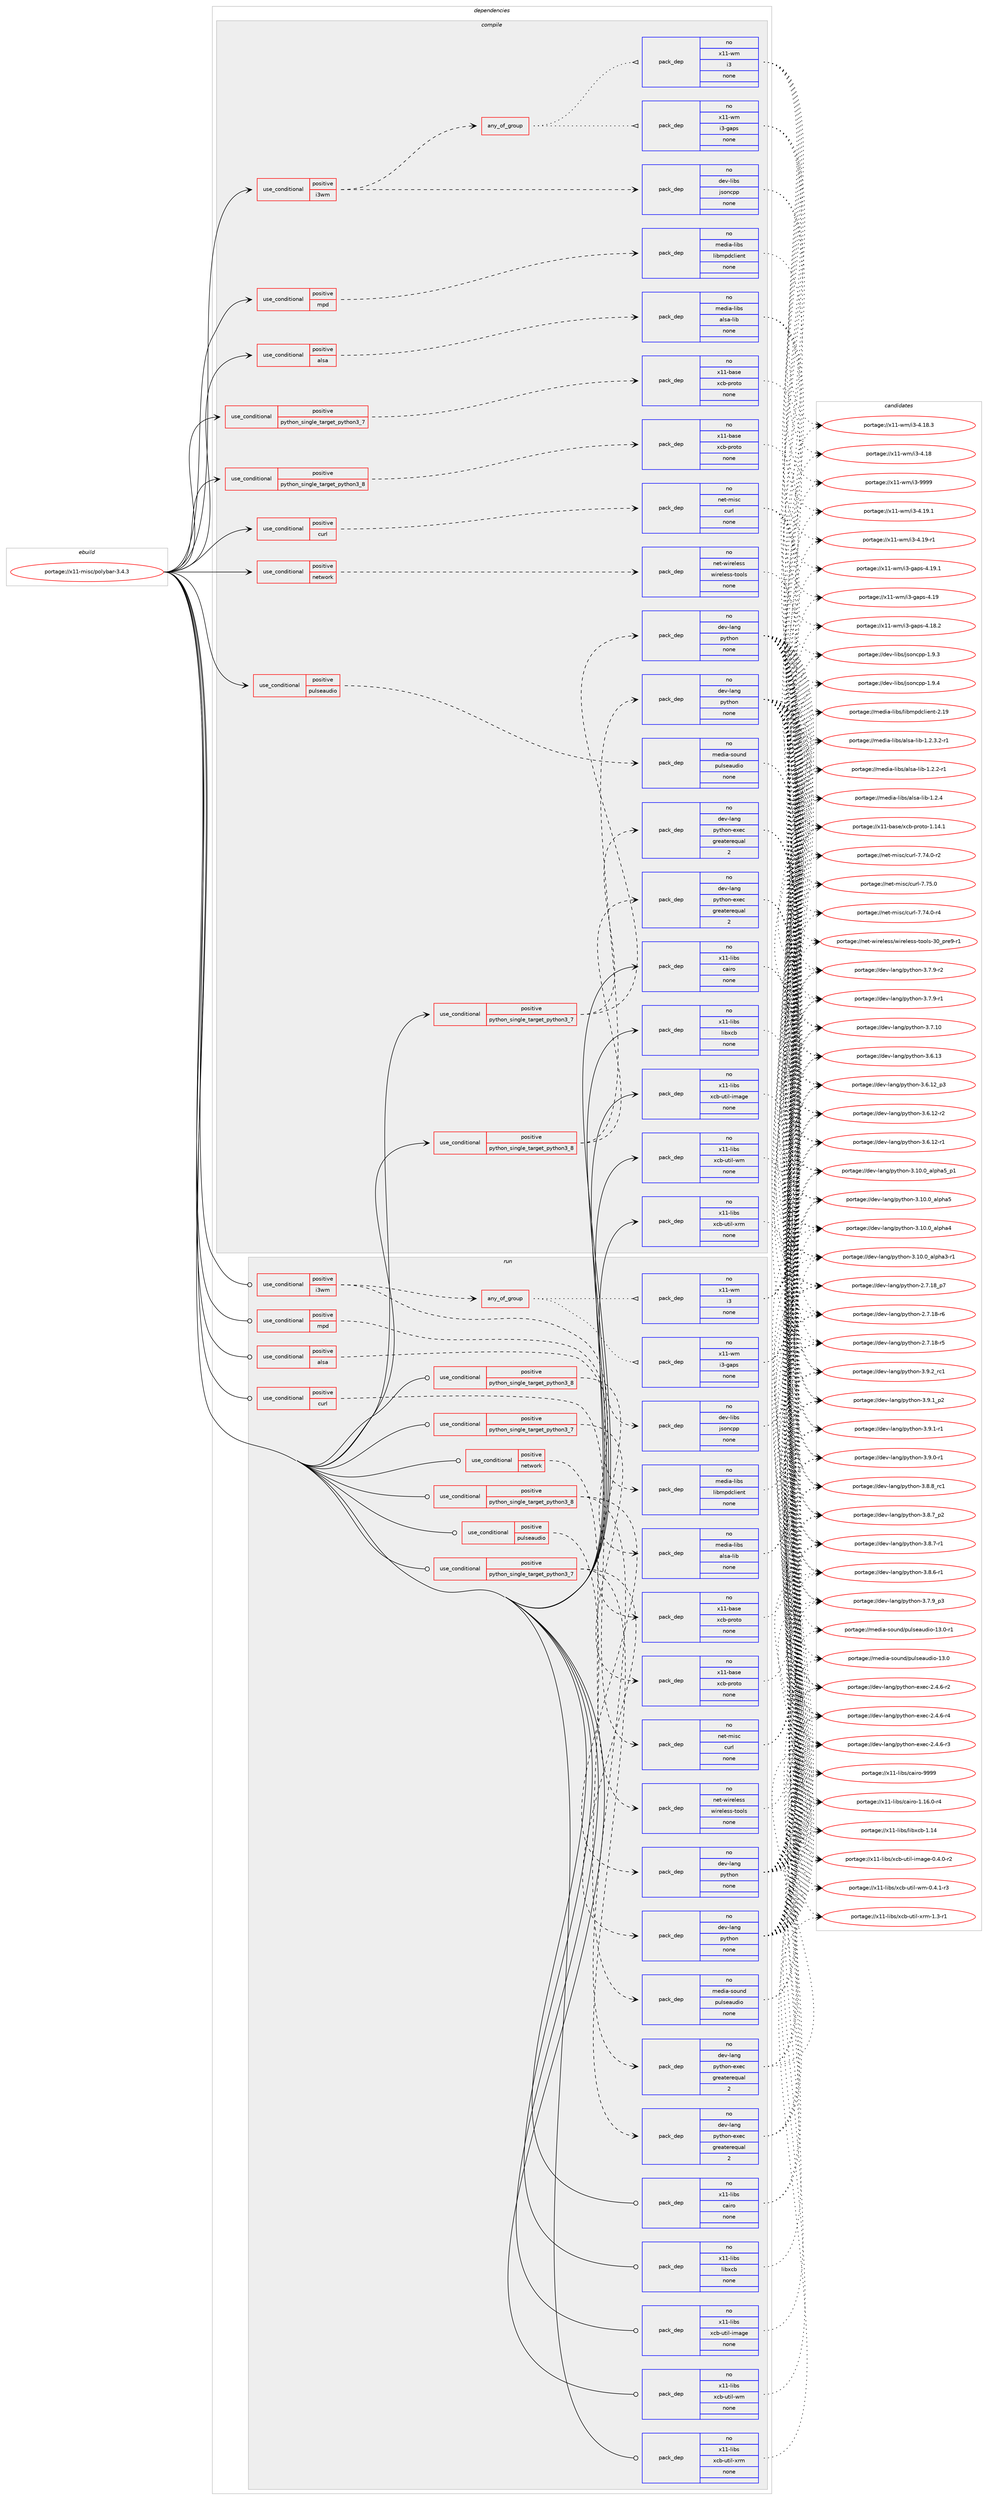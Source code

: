 digraph prolog {

# *************
# Graph options
# *************

newrank=true;
concentrate=true;
compound=true;
graph [rankdir=LR,fontname=Helvetica,fontsize=10,ranksep=1.5];#, ranksep=2.5, nodesep=0.2];
edge  [arrowhead=vee];
node  [fontname=Helvetica,fontsize=10];

# **********
# The ebuild
# **********

subgraph cluster_leftcol {
color=gray;
rank=same;
label=<<i>ebuild</i>>;
id [label="portage://x11-misc/polybar-3.4.3", color=red, width=4, href="../x11-misc/polybar-3.4.3.svg"];
}

# ****************
# The dependencies
# ****************

subgraph cluster_midcol {
color=gray;
label=<<i>dependencies</i>>;
subgraph cluster_compile {
fillcolor="#eeeeee";
style=filled;
label=<<i>compile</i>>;
subgraph cond202 {
dependency1595 [label=<<TABLE BORDER="0" CELLBORDER="1" CELLSPACING="0" CELLPADDING="4"><TR><TD ROWSPAN="3" CELLPADDING="10">use_conditional</TD></TR><TR><TD>positive</TD></TR><TR><TD>alsa</TD></TR></TABLE>>, shape=none, color=red];
subgraph pack1365 {
dependency1596 [label=<<TABLE BORDER="0" CELLBORDER="1" CELLSPACING="0" CELLPADDING="4" WIDTH="220"><TR><TD ROWSPAN="6" CELLPADDING="30">pack_dep</TD></TR><TR><TD WIDTH="110">no</TD></TR><TR><TD>media-libs</TD></TR><TR><TD>alsa-lib</TD></TR><TR><TD>none</TD></TR><TR><TD></TD></TR></TABLE>>, shape=none, color=blue];
}
dependency1595:e -> dependency1596:w [weight=20,style="dashed",arrowhead="vee"];
}
id:e -> dependency1595:w [weight=20,style="solid",arrowhead="vee"];
subgraph cond203 {
dependency1597 [label=<<TABLE BORDER="0" CELLBORDER="1" CELLSPACING="0" CELLPADDING="4"><TR><TD ROWSPAN="3" CELLPADDING="10">use_conditional</TD></TR><TR><TD>positive</TD></TR><TR><TD>curl</TD></TR></TABLE>>, shape=none, color=red];
subgraph pack1366 {
dependency1598 [label=<<TABLE BORDER="0" CELLBORDER="1" CELLSPACING="0" CELLPADDING="4" WIDTH="220"><TR><TD ROWSPAN="6" CELLPADDING="30">pack_dep</TD></TR><TR><TD WIDTH="110">no</TD></TR><TR><TD>net-misc</TD></TR><TR><TD>curl</TD></TR><TR><TD>none</TD></TR><TR><TD></TD></TR></TABLE>>, shape=none, color=blue];
}
dependency1597:e -> dependency1598:w [weight=20,style="dashed",arrowhead="vee"];
}
id:e -> dependency1597:w [weight=20,style="solid",arrowhead="vee"];
subgraph cond204 {
dependency1599 [label=<<TABLE BORDER="0" CELLBORDER="1" CELLSPACING="0" CELLPADDING="4"><TR><TD ROWSPAN="3" CELLPADDING="10">use_conditional</TD></TR><TR><TD>positive</TD></TR><TR><TD>i3wm</TD></TR></TABLE>>, shape=none, color=red];
subgraph pack1367 {
dependency1600 [label=<<TABLE BORDER="0" CELLBORDER="1" CELLSPACING="0" CELLPADDING="4" WIDTH="220"><TR><TD ROWSPAN="6" CELLPADDING="30">pack_dep</TD></TR><TR><TD WIDTH="110">no</TD></TR><TR><TD>dev-libs</TD></TR><TR><TD>jsoncpp</TD></TR><TR><TD>none</TD></TR><TR><TD></TD></TR></TABLE>>, shape=none, color=blue];
}
dependency1599:e -> dependency1600:w [weight=20,style="dashed",arrowhead="vee"];
subgraph any22 {
dependency1601 [label=<<TABLE BORDER="0" CELLBORDER="1" CELLSPACING="0" CELLPADDING="4"><TR><TD CELLPADDING="10">any_of_group</TD></TR></TABLE>>, shape=none, color=red];subgraph pack1368 {
dependency1602 [label=<<TABLE BORDER="0" CELLBORDER="1" CELLSPACING="0" CELLPADDING="4" WIDTH="220"><TR><TD ROWSPAN="6" CELLPADDING="30">pack_dep</TD></TR><TR><TD WIDTH="110">no</TD></TR><TR><TD>x11-wm</TD></TR><TR><TD>i3</TD></TR><TR><TD>none</TD></TR><TR><TD></TD></TR></TABLE>>, shape=none, color=blue];
}
dependency1601:e -> dependency1602:w [weight=20,style="dotted",arrowhead="oinv"];
subgraph pack1369 {
dependency1603 [label=<<TABLE BORDER="0" CELLBORDER="1" CELLSPACING="0" CELLPADDING="4" WIDTH="220"><TR><TD ROWSPAN="6" CELLPADDING="30">pack_dep</TD></TR><TR><TD WIDTH="110">no</TD></TR><TR><TD>x11-wm</TD></TR><TR><TD>i3-gaps</TD></TR><TR><TD>none</TD></TR><TR><TD></TD></TR></TABLE>>, shape=none, color=blue];
}
dependency1601:e -> dependency1603:w [weight=20,style="dotted",arrowhead="oinv"];
}
dependency1599:e -> dependency1601:w [weight=20,style="dashed",arrowhead="vee"];
}
id:e -> dependency1599:w [weight=20,style="solid",arrowhead="vee"];
subgraph cond205 {
dependency1604 [label=<<TABLE BORDER="0" CELLBORDER="1" CELLSPACING="0" CELLPADDING="4"><TR><TD ROWSPAN="3" CELLPADDING="10">use_conditional</TD></TR><TR><TD>positive</TD></TR><TR><TD>mpd</TD></TR></TABLE>>, shape=none, color=red];
subgraph pack1370 {
dependency1605 [label=<<TABLE BORDER="0" CELLBORDER="1" CELLSPACING="0" CELLPADDING="4" WIDTH="220"><TR><TD ROWSPAN="6" CELLPADDING="30">pack_dep</TD></TR><TR><TD WIDTH="110">no</TD></TR><TR><TD>media-libs</TD></TR><TR><TD>libmpdclient</TD></TR><TR><TD>none</TD></TR><TR><TD></TD></TR></TABLE>>, shape=none, color=blue];
}
dependency1604:e -> dependency1605:w [weight=20,style="dashed",arrowhead="vee"];
}
id:e -> dependency1604:w [weight=20,style="solid",arrowhead="vee"];
subgraph cond206 {
dependency1606 [label=<<TABLE BORDER="0" CELLBORDER="1" CELLSPACING="0" CELLPADDING="4"><TR><TD ROWSPAN="3" CELLPADDING="10">use_conditional</TD></TR><TR><TD>positive</TD></TR><TR><TD>network</TD></TR></TABLE>>, shape=none, color=red];
subgraph pack1371 {
dependency1607 [label=<<TABLE BORDER="0" CELLBORDER="1" CELLSPACING="0" CELLPADDING="4" WIDTH="220"><TR><TD ROWSPAN="6" CELLPADDING="30">pack_dep</TD></TR><TR><TD WIDTH="110">no</TD></TR><TR><TD>net-wireless</TD></TR><TR><TD>wireless-tools</TD></TR><TR><TD>none</TD></TR><TR><TD></TD></TR></TABLE>>, shape=none, color=blue];
}
dependency1606:e -> dependency1607:w [weight=20,style="dashed",arrowhead="vee"];
}
id:e -> dependency1606:w [weight=20,style="solid",arrowhead="vee"];
subgraph cond207 {
dependency1608 [label=<<TABLE BORDER="0" CELLBORDER="1" CELLSPACING="0" CELLPADDING="4"><TR><TD ROWSPAN="3" CELLPADDING="10">use_conditional</TD></TR><TR><TD>positive</TD></TR><TR><TD>pulseaudio</TD></TR></TABLE>>, shape=none, color=red];
subgraph pack1372 {
dependency1609 [label=<<TABLE BORDER="0" CELLBORDER="1" CELLSPACING="0" CELLPADDING="4" WIDTH="220"><TR><TD ROWSPAN="6" CELLPADDING="30">pack_dep</TD></TR><TR><TD WIDTH="110">no</TD></TR><TR><TD>media-sound</TD></TR><TR><TD>pulseaudio</TD></TR><TR><TD>none</TD></TR><TR><TD></TD></TR></TABLE>>, shape=none, color=blue];
}
dependency1608:e -> dependency1609:w [weight=20,style="dashed",arrowhead="vee"];
}
id:e -> dependency1608:w [weight=20,style="solid",arrowhead="vee"];
subgraph cond208 {
dependency1610 [label=<<TABLE BORDER="0" CELLBORDER="1" CELLSPACING="0" CELLPADDING="4"><TR><TD ROWSPAN="3" CELLPADDING="10">use_conditional</TD></TR><TR><TD>positive</TD></TR><TR><TD>python_single_target_python3_7</TD></TR></TABLE>>, shape=none, color=red];
subgraph pack1373 {
dependency1611 [label=<<TABLE BORDER="0" CELLBORDER="1" CELLSPACING="0" CELLPADDING="4" WIDTH="220"><TR><TD ROWSPAN="6" CELLPADDING="30">pack_dep</TD></TR><TR><TD WIDTH="110">no</TD></TR><TR><TD>dev-lang</TD></TR><TR><TD>python</TD></TR><TR><TD>none</TD></TR><TR><TD></TD></TR></TABLE>>, shape=none, color=blue];
}
dependency1610:e -> dependency1611:w [weight=20,style="dashed",arrowhead="vee"];
subgraph pack1374 {
dependency1612 [label=<<TABLE BORDER="0" CELLBORDER="1" CELLSPACING="0" CELLPADDING="4" WIDTH="220"><TR><TD ROWSPAN="6" CELLPADDING="30">pack_dep</TD></TR><TR><TD WIDTH="110">no</TD></TR><TR><TD>dev-lang</TD></TR><TR><TD>python-exec</TD></TR><TR><TD>greaterequal</TD></TR><TR><TD>2</TD></TR></TABLE>>, shape=none, color=blue];
}
dependency1610:e -> dependency1612:w [weight=20,style="dashed",arrowhead="vee"];
}
id:e -> dependency1610:w [weight=20,style="solid",arrowhead="vee"];
subgraph cond209 {
dependency1613 [label=<<TABLE BORDER="0" CELLBORDER="1" CELLSPACING="0" CELLPADDING="4"><TR><TD ROWSPAN="3" CELLPADDING="10">use_conditional</TD></TR><TR><TD>positive</TD></TR><TR><TD>python_single_target_python3_7</TD></TR></TABLE>>, shape=none, color=red];
subgraph pack1375 {
dependency1614 [label=<<TABLE BORDER="0" CELLBORDER="1" CELLSPACING="0" CELLPADDING="4" WIDTH="220"><TR><TD ROWSPAN="6" CELLPADDING="30">pack_dep</TD></TR><TR><TD WIDTH="110">no</TD></TR><TR><TD>x11-base</TD></TR><TR><TD>xcb-proto</TD></TR><TR><TD>none</TD></TR><TR><TD></TD></TR></TABLE>>, shape=none, color=blue];
}
dependency1613:e -> dependency1614:w [weight=20,style="dashed",arrowhead="vee"];
}
id:e -> dependency1613:w [weight=20,style="solid",arrowhead="vee"];
subgraph cond210 {
dependency1615 [label=<<TABLE BORDER="0" CELLBORDER="1" CELLSPACING="0" CELLPADDING="4"><TR><TD ROWSPAN="3" CELLPADDING="10">use_conditional</TD></TR><TR><TD>positive</TD></TR><TR><TD>python_single_target_python3_8</TD></TR></TABLE>>, shape=none, color=red];
subgraph pack1376 {
dependency1616 [label=<<TABLE BORDER="0" CELLBORDER="1" CELLSPACING="0" CELLPADDING="4" WIDTH="220"><TR><TD ROWSPAN="6" CELLPADDING="30">pack_dep</TD></TR><TR><TD WIDTH="110">no</TD></TR><TR><TD>dev-lang</TD></TR><TR><TD>python</TD></TR><TR><TD>none</TD></TR><TR><TD></TD></TR></TABLE>>, shape=none, color=blue];
}
dependency1615:e -> dependency1616:w [weight=20,style="dashed",arrowhead="vee"];
subgraph pack1377 {
dependency1617 [label=<<TABLE BORDER="0" CELLBORDER="1" CELLSPACING="0" CELLPADDING="4" WIDTH="220"><TR><TD ROWSPAN="6" CELLPADDING="30">pack_dep</TD></TR><TR><TD WIDTH="110">no</TD></TR><TR><TD>dev-lang</TD></TR><TR><TD>python-exec</TD></TR><TR><TD>greaterequal</TD></TR><TR><TD>2</TD></TR></TABLE>>, shape=none, color=blue];
}
dependency1615:e -> dependency1617:w [weight=20,style="dashed",arrowhead="vee"];
}
id:e -> dependency1615:w [weight=20,style="solid",arrowhead="vee"];
subgraph cond211 {
dependency1618 [label=<<TABLE BORDER="0" CELLBORDER="1" CELLSPACING="0" CELLPADDING="4"><TR><TD ROWSPAN="3" CELLPADDING="10">use_conditional</TD></TR><TR><TD>positive</TD></TR><TR><TD>python_single_target_python3_8</TD></TR></TABLE>>, shape=none, color=red];
subgraph pack1378 {
dependency1619 [label=<<TABLE BORDER="0" CELLBORDER="1" CELLSPACING="0" CELLPADDING="4" WIDTH="220"><TR><TD ROWSPAN="6" CELLPADDING="30">pack_dep</TD></TR><TR><TD WIDTH="110">no</TD></TR><TR><TD>x11-base</TD></TR><TR><TD>xcb-proto</TD></TR><TR><TD>none</TD></TR><TR><TD></TD></TR></TABLE>>, shape=none, color=blue];
}
dependency1618:e -> dependency1619:w [weight=20,style="dashed",arrowhead="vee"];
}
id:e -> dependency1618:w [weight=20,style="solid",arrowhead="vee"];
subgraph pack1379 {
dependency1620 [label=<<TABLE BORDER="0" CELLBORDER="1" CELLSPACING="0" CELLPADDING="4" WIDTH="220"><TR><TD ROWSPAN="6" CELLPADDING="30">pack_dep</TD></TR><TR><TD WIDTH="110">no</TD></TR><TR><TD>x11-libs</TD></TR><TR><TD>cairo</TD></TR><TR><TD>none</TD></TR><TR><TD></TD></TR></TABLE>>, shape=none, color=blue];
}
id:e -> dependency1620:w [weight=20,style="solid",arrowhead="vee"];
subgraph pack1380 {
dependency1621 [label=<<TABLE BORDER="0" CELLBORDER="1" CELLSPACING="0" CELLPADDING="4" WIDTH="220"><TR><TD ROWSPAN="6" CELLPADDING="30">pack_dep</TD></TR><TR><TD WIDTH="110">no</TD></TR><TR><TD>x11-libs</TD></TR><TR><TD>libxcb</TD></TR><TR><TD>none</TD></TR><TR><TD></TD></TR></TABLE>>, shape=none, color=blue];
}
id:e -> dependency1621:w [weight=20,style="solid",arrowhead="vee"];
subgraph pack1381 {
dependency1622 [label=<<TABLE BORDER="0" CELLBORDER="1" CELLSPACING="0" CELLPADDING="4" WIDTH="220"><TR><TD ROWSPAN="6" CELLPADDING="30">pack_dep</TD></TR><TR><TD WIDTH="110">no</TD></TR><TR><TD>x11-libs</TD></TR><TR><TD>xcb-util-image</TD></TR><TR><TD>none</TD></TR><TR><TD></TD></TR></TABLE>>, shape=none, color=blue];
}
id:e -> dependency1622:w [weight=20,style="solid",arrowhead="vee"];
subgraph pack1382 {
dependency1623 [label=<<TABLE BORDER="0" CELLBORDER="1" CELLSPACING="0" CELLPADDING="4" WIDTH="220"><TR><TD ROWSPAN="6" CELLPADDING="30">pack_dep</TD></TR><TR><TD WIDTH="110">no</TD></TR><TR><TD>x11-libs</TD></TR><TR><TD>xcb-util-wm</TD></TR><TR><TD>none</TD></TR><TR><TD></TD></TR></TABLE>>, shape=none, color=blue];
}
id:e -> dependency1623:w [weight=20,style="solid",arrowhead="vee"];
subgraph pack1383 {
dependency1624 [label=<<TABLE BORDER="0" CELLBORDER="1" CELLSPACING="0" CELLPADDING="4" WIDTH="220"><TR><TD ROWSPAN="6" CELLPADDING="30">pack_dep</TD></TR><TR><TD WIDTH="110">no</TD></TR><TR><TD>x11-libs</TD></TR><TR><TD>xcb-util-xrm</TD></TR><TR><TD>none</TD></TR><TR><TD></TD></TR></TABLE>>, shape=none, color=blue];
}
id:e -> dependency1624:w [weight=20,style="solid",arrowhead="vee"];
}
subgraph cluster_compileandrun {
fillcolor="#eeeeee";
style=filled;
label=<<i>compile and run</i>>;
}
subgraph cluster_run {
fillcolor="#eeeeee";
style=filled;
label=<<i>run</i>>;
subgraph cond212 {
dependency1625 [label=<<TABLE BORDER="0" CELLBORDER="1" CELLSPACING="0" CELLPADDING="4"><TR><TD ROWSPAN="3" CELLPADDING="10">use_conditional</TD></TR><TR><TD>positive</TD></TR><TR><TD>alsa</TD></TR></TABLE>>, shape=none, color=red];
subgraph pack1384 {
dependency1626 [label=<<TABLE BORDER="0" CELLBORDER="1" CELLSPACING="0" CELLPADDING="4" WIDTH="220"><TR><TD ROWSPAN="6" CELLPADDING="30">pack_dep</TD></TR><TR><TD WIDTH="110">no</TD></TR><TR><TD>media-libs</TD></TR><TR><TD>alsa-lib</TD></TR><TR><TD>none</TD></TR><TR><TD></TD></TR></TABLE>>, shape=none, color=blue];
}
dependency1625:e -> dependency1626:w [weight=20,style="dashed",arrowhead="vee"];
}
id:e -> dependency1625:w [weight=20,style="solid",arrowhead="odot"];
subgraph cond213 {
dependency1627 [label=<<TABLE BORDER="0" CELLBORDER="1" CELLSPACING="0" CELLPADDING="4"><TR><TD ROWSPAN="3" CELLPADDING="10">use_conditional</TD></TR><TR><TD>positive</TD></TR><TR><TD>curl</TD></TR></TABLE>>, shape=none, color=red];
subgraph pack1385 {
dependency1628 [label=<<TABLE BORDER="0" CELLBORDER="1" CELLSPACING="0" CELLPADDING="4" WIDTH="220"><TR><TD ROWSPAN="6" CELLPADDING="30">pack_dep</TD></TR><TR><TD WIDTH="110">no</TD></TR><TR><TD>net-misc</TD></TR><TR><TD>curl</TD></TR><TR><TD>none</TD></TR><TR><TD></TD></TR></TABLE>>, shape=none, color=blue];
}
dependency1627:e -> dependency1628:w [weight=20,style="dashed",arrowhead="vee"];
}
id:e -> dependency1627:w [weight=20,style="solid",arrowhead="odot"];
subgraph cond214 {
dependency1629 [label=<<TABLE BORDER="0" CELLBORDER="1" CELLSPACING="0" CELLPADDING="4"><TR><TD ROWSPAN="3" CELLPADDING="10">use_conditional</TD></TR><TR><TD>positive</TD></TR><TR><TD>i3wm</TD></TR></TABLE>>, shape=none, color=red];
subgraph pack1386 {
dependency1630 [label=<<TABLE BORDER="0" CELLBORDER="1" CELLSPACING="0" CELLPADDING="4" WIDTH="220"><TR><TD ROWSPAN="6" CELLPADDING="30">pack_dep</TD></TR><TR><TD WIDTH="110">no</TD></TR><TR><TD>dev-libs</TD></TR><TR><TD>jsoncpp</TD></TR><TR><TD>none</TD></TR><TR><TD></TD></TR></TABLE>>, shape=none, color=blue];
}
dependency1629:e -> dependency1630:w [weight=20,style="dashed",arrowhead="vee"];
subgraph any23 {
dependency1631 [label=<<TABLE BORDER="0" CELLBORDER="1" CELLSPACING="0" CELLPADDING="4"><TR><TD CELLPADDING="10">any_of_group</TD></TR></TABLE>>, shape=none, color=red];subgraph pack1387 {
dependency1632 [label=<<TABLE BORDER="0" CELLBORDER="1" CELLSPACING="0" CELLPADDING="4" WIDTH="220"><TR><TD ROWSPAN="6" CELLPADDING="30">pack_dep</TD></TR><TR><TD WIDTH="110">no</TD></TR><TR><TD>x11-wm</TD></TR><TR><TD>i3</TD></TR><TR><TD>none</TD></TR><TR><TD></TD></TR></TABLE>>, shape=none, color=blue];
}
dependency1631:e -> dependency1632:w [weight=20,style="dotted",arrowhead="oinv"];
subgraph pack1388 {
dependency1633 [label=<<TABLE BORDER="0" CELLBORDER="1" CELLSPACING="0" CELLPADDING="4" WIDTH="220"><TR><TD ROWSPAN="6" CELLPADDING="30">pack_dep</TD></TR><TR><TD WIDTH="110">no</TD></TR><TR><TD>x11-wm</TD></TR><TR><TD>i3-gaps</TD></TR><TR><TD>none</TD></TR><TR><TD></TD></TR></TABLE>>, shape=none, color=blue];
}
dependency1631:e -> dependency1633:w [weight=20,style="dotted",arrowhead="oinv"];
}
dependency1629:e -> dependency1631:w [weight=20,style="dashed",arrowhead="vee"];
}
id:e -> dependency1629:w [weight=20,style="solid",arrowhead="odot"];
subgraph cond215 {
dependency1634 [label=<<TABLE BORDER="0" CELLBORDER="1" CELLSPACING="0" CELLPADDING="4"><TR><TD ROWSPAN="3" CELLPADDING="10">use_conditional</TD></TR><TR><TD>positive</TD></TR><TR><TD>mpd</TD></TR></TABLE>>, shape=none, color=red];
subgraph pack1389 {
dependency1635 [label=<<TABLE BORDER="0" CELLBORDER="1" CELLSPACING="0" CELLPADDING="4" WIDTH="220"><TR><TD ROWSPAN="6" CELLPADDING="30">pack_dep</TD></TR><TR><TD WIDTH="110">no</TD></TR><TR><TD>media-libs</TD></TR><TR><TD>libmpdclient</TD></TR><TR><TD>none</TD></TR><TR><TD></TD></TR></TABLE>>, shape=none, color=blue];
}
dependency1634:e -> dependency1635:w [weight=20,style="dashed",arrowhead="vee"];
}
id:e -> dependency1634:w [weight=20,style="solid",arrowhead="odot"];
subgraph cond216 {
dependency1636 [label=<<TABLE BORDER="0" CELLBORDER="1" CELLSPACING="0" CELLPADDING="4"><TR><TD ROWSPAN="3" CELLPADDING="10">use_conditional</TD></TR><TR><TD>positive</TD></TR><TR><TD>network</TD></TR></TABLE>>, shape=none, color=red];
subgraph pack1390 {
dependency1637 [label=<<TABLE BORDER="0" CELLBORDER="1" CELLSPACING="0" CELLPADDING="4" WIDTH="220"><TR><TD ROWSPAN="6" CELLPADDING="30">pack_dep</TD></TR><TR><TD WIDTH="110">no</TD></TR><TR><TD>net-wireless</TD></TR><TR><TD>wireless-tools</TD></TR><TR><TD>none</TD></TR><TR><TD></TD></TR></TABLE>>, shape=none, color=blue];
}
dependency1636:e -> dependency1637:w [weight=20,style="dashed",arrowhead="vee"];
}
id:e -> dependency1636:w [weight=20,style="solid",arrowhead="odot"];
subgraph cond217 {
dependency1638 [label=<<TABLE BORDER="0" CELLBORDER="1" CELLSPACING="0" CELLPADDING="4"><TR><TD ROWSPAN="3" CELLPADDING="10">use_conditional</TD></TR><TR><TD>positive</TD></TR><TR><TD>pulseaudio</TD></TR></TABLE>>, shape=none, color=red];
subgraph pack1391 {
dependency1639 [label=<<TABLE BORDER="0" CELLBORDER="1" CELLSPACING="0" CELLPADDING="4" WIDTH="220"><TR><TD ROWSPAN="6" CELLPADDING="30">pack_dep</TD></TR><TR><TD WIDTH="110">no</TD></TR><TR><TD>media-sound</TD></TR><TR><TD>pulseaudio</TD></TR><TR><TD>none</TD></TR><TR><TD></TD></TR></TABLE>>, shape=none, color=blue];
}
dependency1638:e -> dependency1639:w [weight=20,style="dashed",arrowhead="vee"];
}
id:e -> dependency1638:w [weight=20,style="solid",arrowhead="odot"];
subgraph cond218 {
dependency1640 [label=<<TABLE BORDER="0" CELLBORDER="1" CELLSPACING="0" CELLPADDING="4"><TR><TD ROWSPAN="3" CELLPADDING="10">use_conditional</TD></TR><TR><TD>positive</TD></TR><TR><TD>python_single_target_python3_7</TD></TR></TABLE>>, shape=none, color=red];
subgraph pack1392 {
dependency1641 [label=<<TABLE BORDER="0" CELLBORDER="1" CELLSPACING="0" CELLPADDING="4" WIDTH="220"><TR><TD ROWSPAN="6" CELLPADDING="30">pack_dep</TD></TR><TR><TD WIDTH="110">no</TD></TR><TR><TD>dev-lang</TD></TR><TR><TD>python</TD></TR><TR><TD>none</TD></TR><TR><TD></TD></TR></TABLE>>, shape=none, color=blue];
}
dependency1640:e -> dependency1641:w [weight=20,style="dashed",arrowhead="vee"];
subgraph pack1393 {
dependency1642 [label=<<TABLE BORDER="0" CELLBORDER="1" CELLSPACING="0" CELLPADDING="4" WIDTH="220"><TR><TD ROWSPAN="6" CELLPADDING="30">pack_dep</TD></TR><TR><TD WIDTH="110">no</TD></TR><TR><TD>dev-lang</TD></TR><TR><TD>python-exec</TD></TR><TR><TD>greaterequal</TD></TR><TR><TD>2</TD></TR></TABLE>>, shape=none, color=blue];
}
dependency1640:e -> dependency1642:w [weight=20,style="dashed",arrowhead="vee"];
}
id:e -> dependency1640:w [weight=20,style="solid",arrowhead="odot"];
subgraph cond219 {
dependency1643 [label=<<TABLE BORDER="0" CELLBORDER="1" CELLSPACING="0" CELLPADDING="4"><TR><TD ROWSPAN="3" CELLPADDING="10">use_conditional</TD></TR><TR><TD>positive</TD></TR><TR><TD>python_single_target_python3_7</TD></TR></TABLE>>, shape=none, color=red];
subgraph pack1394 {
dependency1644 [label=<<TABLE BORDER="0" CELLBORDER="1" CELLSPACING="0" CELLPADDING="4" WIDTH="220"><TR><TD ROWSPAN="6" CELLPADDING="30">pack_dep</TD></TR><TR><TD WIDTH="110">no</TD></TR><TR><TD>x11-base</TD></TR><TR><TD>xcb-proto</TD></TR><TR><TD>none</TD></TR><TR><TD></TD></TR></TABLE>>, shape=none, color=blue];
}
dependency1643:e -> dependency1644:w [weight=20,style="dashed",arrowhead="vee"];
}
id:e -> dependency1643:w [weight=20,style="solid",arrowhead="odot"];
subgraph cond220 {
dependency1645 [label=<<TABLE BORDER="0" CELLBORDER="1" CELLSPACING="0" CELLPADDING="4"><TR><TD ROWSPAN="3" CELLPADDING="10">use_conditional</TD></TR><TR><TD>positive</TD></TR><TR><TD>python_single_target_python3_8</TD></TR></TABLE>>, shape=none, color=red];
subgraph pack1395 {
dependency1646 [label=<<TABLE BORDER="0" CELLBORDER="1" CELLSPACING="0" CELLPADDING="4" WIDTH="220"><TR><TD ROWSPAN="6" CELLPADDING="30">pack_dep</TD></TR><TR><TD WIDTH="110">no</TD></TR><TR><TD>dev-lang</TD></TR><TR><TD>python</TD></TR><TR><TD>none</TD></TR><TR><TD></TD></TR></TABLE>>, shape=none, color=blue];
}
dependency1645:e -> dependency1646:w [weight=20,style="dashed",arrowhead="vee"];
subgraph pack1396 {
dependency1647 [label=<<TABLE BORDER="0" CELLBORDER="1" CELLSPACING="0" CELLPADDING="4" WIDTH="220"><TR><TD ROWSPAN="6" CELLPADDING="30">pack_dep</TD></TR><TR><TD WIDTH="110">no</TD></TR><TR><TD>dev-lang</TD></TR><TR><TD>python-exec</TD></TR><TR><TD>greaterequal</TD></TR><TR><TD>2</TD></TR></TABLE>>, shape=none, color=blue];
}
dependency1645:e -> dependency1647:w [weight=20,style="dashed",arrowhead="vee"];
}
id:e -> dependency1645:w [weight=20,style="solid",arrowhead="odot"];
subgraph cond221 {
dependency1648 [label=<<TABLE BORDER="0" CELLBORDER="1" CELLSPACING="0" CELLPADDING="4"><TR><TD ROWSPAN="3" CELLPADDING="10">use_conditional</TD></TR><TR><TD>positive</TD></TR><TR><TD>python_single_target_python3_8</TD></TR></TABLE>>, shape=none, color=red];
subgraph pack1397 {
dependency1649 [label=<<TABLE BORDER="0" CELLBORDER="1" CELLSPACING="0" CELLPADDING="4" WIDTH="220"><TR><TD ROWSPAN="6" CELLPADDING="30">pack_dep</TD></TR><TR><TD WIDTH="110">no</TD></TR><TR><TD>x11-base</TD></TR><TR><TD>xcb-proto</TD></TR><TR><TD>none</TD></TR><TR><TD></TD></TR></TABLE>>, shape=none, color=blue];
}
dependency1648:e -> dependency1649:w [weight=20,style="dashed",arrowhead="vee"];
}
id:e -> dependency1648:w [weight=20,style="solid",arrowhead="odot"];
subgraph pack1398 {
dependency1650 [label=<<TABLE BORDER="0" CELLBORDER="1" CELLSPACING="0" CELLPADDING="4" WIDTH="220"><TR><TD ROWSPAN="6" CELLPADDING="30">pack_dep</TD></TR><TR><TD WIDTH="110">no</TD></TR><TR><TD>x11-libs</TD></TR><TR><TD>cairo</TD></TR><TR><TD>none</TD></TR><TR><TD></TD></TR></TABLE>>, shape=none, color=blue];
}
id:e -> dependency1650:w [weight=20,style="solid",arrowhead="odot"];
subgraph pack1399 {
dependency1651 [label=<<TABLE BORDER="0" CELLBORDER="1" CELLSPACING="0" CELLPADDING="4" WIDTH="220"><TR><TD ROWSPAN="6" CELLPADDING="30">pack_dep</TD></TR><TR><TD WIDTH="110">no</TD></TR><TR><TD>x11-libs</TD></TR><TR><TD>libxcb</TD></TR><TR><TD>none</TD></TR><TR><TD></TD></TR></TABLE>>, shape=none, color=blue];
}
id:e -> dependency1651:w [weight=20,style="solid",arrowhead="odot"];
subgraph pack1400 {
dependency1652 [label=<<TABLE BORDER="0" CELLBORDER="1" CELLSPACING="0" CELLPADDING="4" WIDTH="220"><TR><TD ROWSPAN="6" CELLPADDING="30">pack_dep</TD></TR><TR><TD WIDTH="110">no</TD></TR><TR><TD>x11-libs</TD></TR><TR><TD>xcb-util-image</TD></TR><TR><TD>none</TD></TR><TR><TD></TD></TR></TABLE>>, shape=none, color=blue];
}
id:e -> dependency1652:w [weight=20,style="solid",arrowhead="odot"];
subgraph pack1401 {
dependency1653 [label=<<TABLE BORDER="0" CELLBORDER="1" CELLSPACING="0" CELLPADDING="4" WIDTH="220"><TR><TD ROWSPAN="6" CELLPADDING="30">pack_dep</TD></TR><TR><TD WIDTH="110">no</TD></TR><TR><TD>x11-libs</TD></TR><TR><TD>xcb-util-wm</TD></TR><TR><TD>none</TD></TR><TR><TD></TD></TR></TABLE>>, shape=none, color=blue];
}
id:e -> dependency1653:w [weight=20,style="solid",arrowhead="odot"];
subgraph pack1402 {
dependency1654 [label=<<TABLE BORDER="0" CELLBORDER="1" CELLSPACING="0" CELLPADDING="4" WIDTH="220"><TR><TD ROWSPAN="6" CELLPADDING="30">pack_dep</TD></TR><TR><TD WIDTH="110">no</TD></TR><TR><TD>x11-libs</TD></TR><TR><TD>xcb-util-xrm</TD></TR><TR><TD>none</TD></TR><TR><TD></TD></TR></TABLE>>, shape=none, color=blue];
}
id:e -> dependency1654:w [weight=20,style="solid",arrowhead="odot"];
}
}

# **************
# The candidates
# **************

subgraph cluster_choices {
rank=same;
color=gray;
label=<<i>candidates</i>>;

subgraph choice1365 {
color=black;
nodesep=1;
choice1091011001059745108105981154797108115974510810598454946504652 [label="portage://media-libs/alsa-lib-1.2.4", color=red, width=4,href="../media-libs/alsa-lib-1.2.4.svg"];
choice109101100105974510810598115479710811597451081059845494650465146504511449 [label="portage://media-libs/alsa-lib-1.2.3.2-r1", color=red, width=4,href="../media-libs/alsa-lib-1.2.3.2-r1.svg"];
choice10910110010597451081059811547971081159745108105984549465046504511449 [label="portage://media-libs/alsa-lib-1.2.2-r1", color=red, width=4,href="../media-libs/alsa-lib-1.2.2-r1.svg"];
dependency1596:e -> choice1091011001059745108105981154797108115974510810598454946504652:w [style=dotted,weight="100"];
dependency1596:e -> choice109101100105974510810598115479710811597451081059845494650465146504511449:w [style=dotted,weight="100"];
dependency1596:e -> choice10910110010597451081059811547971081159745108105984549465046504511449:w [style=dotted,weight="100"];
}
subgraph choice1366 {
color=black;
nodesep=1;
choice1101011164510910511599479911711410845554655534648 [label="portage://net-misc/curl-7.75.0", color=red, width=4,href="../net-misc/curl-7.75.0.svg"];
choice11010111645109105115994799117114108455546555246484511452 [label="portage://net-misc/curl-7.74.0-r4", color=red, width=4,href="../net-misc/curl-7.74.0-r4.svg"];
choice11010111645109105115994799117114108455546555246484511450 [label="portage://net-misc/curl-7.74.0-r2", color=red, width=4,href="../net-misc/curl-7.74.0-r2.svg"];
dependency1598:e -> choice1101011164510910511599479911711410845554655534648:w [style=dotted,weight="100"];
dependency1598:e -> choice11010111645109105115994799117114108455546555246484511452:w [style=dotted,weight="100"];
dependency1598:e -> choice11010111645109105115994799117114108455546555246484511450:w [style=dotted,weight="100"];
}
subgraph choice1367 {
color=black;
nodesep=1;
choice10010111845108105981154710611511111099112112454946574652 [label="portage://dev-libs/jsoncpp-1.9.4", color=red, width=4,href="../dev-libs/jsoncpp-1.9.4.svg"];
choice10010111845108105981154710611511111099112112454946574651 [label="portage://dev-libs/jsoncpp-1.9.3", color=red, width=4,href="../dev-libs/jsoncpp-1.9.3.svg"];
dependency1600:e -> choice10010111845108105981154710611511111099112112454946574652:w [style=dotted,weight="100"];
dependency1600:e -> choice10010111845108105981154710611511111099112112454946574651:w [style=dotted,weight="100"];
}
subgraph choice1368 {
color=black;
nodesep=1;
choice12049494511910947105514557575757 [label="portage://x11-wm/i3-9999", color=red, width=4,href="../x11-wm/i3-9999.svg"];
choice120494945119109471055145524649574649 [label="portage://x11-wm/i3-4.19.1", color=red, width=4,href="../x11-wm/i3-4.19.1.svg"];
choice120494945119109471055145524649574511449 [label="portage://x11-wm/i3-4.19-r1", color=red, width=4,href="../x11-wm/i3-4.19-r1.svg"];
choice120494945119109471055145524649564651 [label="portage://x11-wm/i3-4.18.3", color=red, width=4,href="../x11-wm/i3-4.18.3.svg"];
choice12049494511910947105514552464956 [label="portage://x11-wm/i3-4.18", color=red, width=4,href="../x11-wm/i3-4.18.svg"];
dependency1602:e -> choice12049494511910947105514557575757:w [style=dotted,weight="100"];
dependency1602:e -> choice120494945119109471055145524649574649:w [style=dotted,weight="100"];
dependency1602:e -> choice120494945119109471055145524649574511449:w [style=dotted,weight="100"];
dependency1602:e -> choice120494945119109471055145524649564651:w [style=dotted,weight="100"];
dependency1602:e -> choice12049494511910947105514552464956:w [style=dotted,weight="100"];
}
subgraph choice1369 {
color=black;
nodesep=1;
choice1204949451191094710551451039711211545524649574649 [label="portage://x11-wm/i3-gaps-4.19.1", color=red, width=4,href="../x11-wm/i3-gaps-4.19.1.svg"];
choice120494945119109471055145103971121154552464957 [label="portage://x11-wm/i3-gaps-4.19", color=red, width=4,href="../x11-wm/i3-gaps-4.19.svg"];
choice1204949451191094710551451039711211545524649564650 [label="portage://x11-wm/i3-gaps-4.18.2", color=red, width=4,href="../x11-wm/i3-gaps-4.18.2.svg"];
dependency1603:e -> choice1204949451191094710551451039711211545524649574649:w [style=dotted,weight="100"];
dependency1603:e -> choice120494945119109471055145103971121154552464957:w [style=dotted,weight="100"];
dependency1603:e -> choice1204949451191094710551451039711211545524649564650:w [style=dotted,weight="100"];
}
subgraph choice1370 {
color=black;
nodesep=1;
choice1091011001059745108105981154710810598109112100991081051011101164550464957 [label="portage://media-libs/libmpdclient-2.19", color=red, width=4,href="../media-libs/libmpdclient-2.19.svg"];
dependency1605:e -> choice1091011001059745108105981154710810598109112100991081051011101164550464957:w [style=dotted,weight="100"];
}
subgraph choice1371 {
color=black;
nodesep=1;
choice11010111645119105114101108101115115471191051141011081011151154511611111110811545514895112114101574511449 [label="portage://net-wireless/wireless-tools-30_pre9-r1", color=red, width=4,href="../net-wireless/wireless-tools-30_pre9-r1.svg"];
dependency1607:e -> choice11010111645119105114101108101115115471191051141011081011151154511611111110811545514895112114101574511449:w [style=dotted,weight="100"];
}
subgraph choice1372 {
color=black;
nodesep=1;
choice1091011001059745115111117110100471121171081151019711710010511145495146484511449 [label="portage://media-sound/pulseaudio-13.0-r1", color=red, width=4,href="../media-sound/pulseaudio-13.0-r1.svg"];
choice109101100105974511511111711010047112117108115101971171001051114549514648 [label="portage://media-sound/pulseaudio-13.0", color=red, width=4,href="../media-sound/pulseaudio-13.0.svg"];
dependency1609:e -> choice1091011001059745115111117110100471121171081151019711710010511145495146484511449:w [style=dotted,weight="100"];
dependency1609:e -> choice109101100105974511511111711010047112117108115101971171001051114549514648:w [style=dotted,weight="100"];
}
subgraph choice1373 {
color=black;
nodesep=1;
choice100101118451089711010347112121116104111110455146574650951149949 [label="portage://dev-lang/python-3.9.2_rc1", color=red, width=4,href="../dev-lang/python-3.9.2_rc1.svg"];
choice1001011184510897110103471121211161041111104551465746499511250 [label="portage://dev-lang/python-3.9.1_p2", color=red, width=4,href="../dev-lang/python-3.9.1_p2.svg"];
choice1001011184510897110103471121211161041111104551465746494511449 [label="portage://dev-lang/python-3.9.1-r1", color=red, width=4,href="../dev-lang/python-3.9.1-r1.svg"];
choice1001011184510897110103471121211161041111104551465746484511449 [label="portage://dev-lang/python-3.9.0-r1", color=red, width=4,href="../dev-lang/python-3.9.0-r1.svg"];
choice100101118451089711010347112121116104111110455146564656951149949 [label="portage://dev-lang/python-3.8.8_rc1", color=red, width=4,href="../dev-lang/python-3.8.8_rc1.svg"];
choice1001011184510897110103471121211161041111104551465646559511250 [label="portage://dev-lang/python-3.8.7_p2", color=red, width=4,href="../dev-lang/python-3.8.7_p2.svg"];
choice1001011184510897110103471121211161041111104551465646554511449 [label="portage://dev-lang/python-3.8.7-r1", color=red, width=4,href="../dev-lang/python-3.8.7-r1.svg"];
choice1001011184510897110103471121211161041111104551465646544511449 [label="portage://dev-lang/python-3.8.6-r1", color=red, width=4,href="../dev-lang/python-3.8.6-r1.svg"];
choice1001011184510897110103471121211161041111104551465546579511251 [label="portage://dev-lang/python-3.7.9_p3", color=red, width=4,href="../dev-lang/python-3.7.9_p3.svg"];
choice1001011184510897110103471121211161041111104551465546574511450 [label="portage://dev-lang/python-3.7.9-r2", color=red, width=4,href="../dev-lang/python-3.7.9-r2.svg"];
choice1001011184510897110103471121211161041111104551465546574511449 [label="portage://dev-lang/python-3.7.9-r1", color=red, width=4,href="../dev-lang/python-3.7.9-r1.svg"];
choice10010111845108971101034711212111610411111045514655464948 [label="portage://dev-lang/python-3.7.10", color=red, width=4,href="../dev-lang/python-3.7.10.svg"];
choice10010111845108971101034711212111610411111045514654464951 [label="portage://dev-lang/python-3.6.13", color=red, width=4,href="../dev-lang/python-3.6.13.svg"];
choice100101118451089711010347112121116104111110455146544649509511251 [label="portage://dev-lang/python-3.6.12_p3", color=red, width=4,href="../dev-lang/python-3.6.12_p3.svg"];
choice100101118451089711010347112121116104111110455146544649504511450 [label="portage://dev-lang/python-3.6.12-r2", color=red, width=4,href="../dev-lang/python-3.6.12-r2.svg"];
choice100101118451089711010347112121116104111110455146544649504511449 [label="portage://dev-lang/python-3.6.12-r1", color=red, width=4,href="../dev-lang/python-3.6.12-r1.svg"];
choice10010111845108971101034711212111610411111045514649484648959710811210497539511249 [label="portage://dev-lang/python-3.10.0_alpha5_p1", color=red, width=4,href="../dev-lang/python-3.10.0_alpha5_p1.svg"];
choice1001011184510897110103471121211161041111104551464948464895971081121049753 [label="portage://dev-lang/python-3.10.0_alpha5", color=red, width=4,href="../dev-lang/python-3.10.0_alpha5.svg"];
choice1001011184510897110103471121211161041111104551464948464895971081121049752 [label="portage://dev-lang/python-3.10.0_alpha4", color=red, width=4,href="../dev-lang/python-3.10.0_alpha4.svg"];
choice10010111845108971101034711212111610411111045514649484648959710811210497514511449 [label="portage://dev-lang/python-3.10.0_alpha3-r1", color=red, width=4,href="../dev-lang/python-3.10.0_alpha3-r1.svg"];
choice100101118451089711010347112121116104111110455046554649569511255 [label="portage://dev-lang/python-2.7.18_p7", color=red, width=4,href="../dev-lang/python-2.7.18_p7.svg"];
choice100101118451089711010347112121116104111110455046554649564511454 [label="portage://dev-lang/python-2.7.18-r6", color=red, width=4,href="../dev-lang/python-2.7.18-r6.svg"];
choice100101118451089711010347112121116104111110455046554649564511453 [label="portage://dev-lang/python-2.7.18-r5", color=red, width=4,href="../dev-lang/python-2.7.18-r5.svg"];
dependency1611:e -> choice100101118451089711010347112121116104111110455146574650951149949:w [style=dotted,weight="100"];
dependency1611:e -> choice1001011184510897110103471121211161041111104551465746499511250:w [style=dotted,weight="100"];
dependency1611:e -> choice1001011184510897110103471121211161041111104551465746494511449:w [style=dotted,weight="100"];
dependency1611:e -> choice1001011184510897110103471121211161041111104551465746484511449:w [style=dotted,weight="100"];
dependency1611:e -> choice100101118451089711010347112121116104111110455146564656951149949:w [style=dotted,weight="100"];
dependency1611:e -> choice1001011184510897110103471121211161041111104551465646559511250:w [style=dotted,weight="100"];
dependency1611:e -> choice1001011184510897110103471121211161041111104551465646554511449:w [style=dotted,weight="100"];
dependency1611:e -> choice1001011184510897110103471121211161041111104551465646544511449:w [style=dotted,weight="100"];
dependency1611:e -> choice1001011184510897110103471121211161041111104551465546579511251:w [style=dotted,weight="100"];
dependency1611:e -> choice1001011184510897110103471121211161041111104551465546574511450:w [style=dotted,weight="100"];
dependency1611:e -> choice1001011184510897110103471121211161041111104551465546574511449:w [style=dotted,weight="100"];
dependency1611:e -> choice10010111845108971101034711212111610411111045514655464948:w [style=dotted,weight="100"];
dependency1611:e -> choice10010111845108971101034711212111610411111045514654464951:w [style=dotted,weight="100"];
dependency1611:e -> choice100101118451089711010347112121116104111110455146544649509511251:w [style=dotted,weight="100"];
dependency1611:e -> choice100101118451089711010347112121116104111110455146544649504511450:w [style=dotted,weight="100"];
dependency1611:e -> choice100101118451089711010347112121116104111110455146544649504511449:w [style=dotted,weight="100"];
dependency1611:e -> choice10010111845108971101034711212111610411111045514649484648959710811210497539511249:w [style=dotted,weight="100"];
dependency1611:e -> choice1001011184510897110103471121211161041111104551464948464895971081121049753:w [style=dotted,weight="100"];
dependency1611:e -> choice1001011184510897110103471121211161041111104551464948464895971081121049752:w [style=dotted,weight="100"];
dependency1611:e -> choice10010111845108971101034711212111610411111045514649484648959710811210497514511449:w [style=dotted,weight="100"];
dependency1611:e -> choice100101118451089711010347112121116104111110455046554649569511255:w [style=dotted,weight="100"];
dependency1611:e -> choice100101118451089711010347112121116104111110455046554649564511454:w [style=dotted,weight="100"];
dependency1611:e -> choice100101118451089711010347112121116104111110455046554649564511453:w [style=dotted,weight="100"];
}
subgraph choice1374 {
color=black;
nodesep=1;
choice10010111845108971101034711212111610411111045101120101994550465246544511452 [label="portage://dev-lang/python-exec-2.4.6-r4", color=red, width=4,href="../dev-lang/python-exec-2.4.6-r4.svg"];
choice10010111845108971101034711212111610411111045101120101994550465246544511451 [label="portage://dev-lang/python-exec-2.4.6-r3", color=red, width=4,href="../dev-lang/python-exec-2.4.6-r3.svg"];
choice10010111845108971101034711212111610411111045101120101994550465246544511450 [label="portage://dev-lang/python-exec-2.4.6-r2", color=red, width=4,href="../dev-lang/python-exec-2.4.6-r2.svg"];
dependency1612:e -> choice10010111845108971101034711212111610411111045101120101994550465246544511452:w [style=dotted,weight="100"];
dependency1612:e -> choice10010111845108971101034711212111610411111045101120101994550465246544511451:w [style=dotted,weight="100"];
dependency1612:e -> choice10010111845108971101034711212111610411111045101120101994550465246544511450:w [style=dotted,weight="100"];
}
subgraph choice1375 {
color=black;
nodesep=1;
choice12049494598971151014712099984511211411111611145494649524649 [label="portage://x11-base/xcb-proto-1.14.1", color=red, width=4,href="../x11-base/xcb-proto-1.14.1.svg"];
dependency1614:e -> choice12049494598971151014712099984511211411111611145494649524649:w [style=dotted,weight="100"];
}
subgraph choice1376 {
color=black;
nodesep=1;
choice100101118451089711010347112121116104111110455146574650951149949 [label="portage://dev-lang/python-3.9.2_rc1", color=red, width=4,href="../dev-lang/python-3.9.2_rc1.svg"];
choice1001011184510897110103471121211161041111104551465746499511250 [label="portage://dev-lang/python-3.9.1_p2", color=red, width=4,href="../dev-lang/python-3.9.1_p2.svg"];
choice1001011184510897110103471121211161041111104551465746494511449 [label="portage://dev-lang/python-3.9.1-r1", color=red, width=4,href="../dev-lang/python-3.9.1-r1.svg"];
choice1001011184510897110103471121211161041111104551465746484511449 [label="portage://dev-lang/python-3.9.0-r1", color=red, width=4,href="../dev-lang/python-3.9.0-r1.svg"];
choice100101118451089711010347112121116104111110455146564656951149949 [label="portage://dev-lang/python-3.8.8_rc1", color=red, width=4,href="../dev-lang/python-3.8.8_rc1.svg"];
choice1001011184510897110103471121211161041111104551465646559511250 [label="portage://dev-lang/python-3.8.7_p2", color=red, width=4,href="../dev-lang/python-3.8.7_p2.svg"];
choice1001011184510897110103471121211161041111104551465646554511449 [label="portage://dev-lang/python-3.8.7-r1", color=red, width=4,href="../dev-lang/python-3.8.7-r1.svg"];
choice1001011184510897110103471121211161041111104551465646544511449 [label="portage://dev-lang/python-3.8.6-r1", color=red, width=4,href="../dev-lang/python-3.8.6-r1.svg"];
choice1001011184510897110103471121211161041111104551465546579511251 [label="portage://dev-lang/python-3.7.9_p3", color=red, width=4,href="../dev-lang/python-3.7.9_p3.svg"];
choice1001011184510897110103471121211161041111104551465546574511450 [label="portage://dev-lang/python-3.7.9-r2", color=red, width=4,href="../dev-lang/python-3.7.9-r2.svg"];
choice1001011184510897110103471121211161041111104551465546574511449 [label="portage://dev-lang/python-3.7.9-r1", color=red, width=4,href="../dev-lang/python-3.7.9-r1.svg"];
choice10010111845108971101034711212111610411111045514655464948 [label="portage://dev-lang/python-3.7.10", color=red, width=4,href="../dev-lang/python-3.7.10.svg"];
choice10010111845108971101034711212111610411111045514654464951 [label="portage://dev-lang/python-3.6.13", color=red, width=4,href="../dev-lang/python-3.6.13.svg"];
choice100101118451089711010347112121116104111110455146544649509511251 [label="portage://dev-lang/python-3.6.12_p3", color=red, width=4,href="../dev-lang/python-3.6.12_p3.svg"];
choice100101118451089711010347112121116104111110455146544649504511450 [label="portage://dev-lang/python-3.6.12-r2", color=red, width=4,href="../dev-lang/python-3.6.12-r2.svg"];
choice100101118451089711010347112121116104111110455146544649504511449 [label="portage://dev-lang/python-3.6.12-r1", color=red, width=4,href="../dev-lang/python-3.6.12-r1.svg"];
choice10010111845108971101034711212111610411111045514649484648959710811210497539511249 [label="portage://dev-lang/python-3.10.0_alpha5_p1", color=red, width=4,href="../dev-lang/python-3.10.0_alpha5_p1.svg"];
choice1001011184510897110103471121211161041111104551464948464895971081121049753 [label="portage://dev-lang/python-3.10.0_alpha5", color=red, width=4,href="../dev-lang/python-3.10.0_alpha5.svg"];
choice1001011184510897110103471121211161041111104551464948464895971081121049752 [label="portage://dev-lang/python-3.10.0_alpha4", color=red, width=4,href="../dev-lang/python-3.10.0_alpha4.svg"];
choice10010111845108971101034711212111610411111045514649484648959710811210497514511449 [label="portage://dev-lang/python-3.10.0_alpha3-r1", color=red, width=4,href="../dev-lang/python-3.10.0_alpha3-r1.svg"];
choice100101118451089711010347112121116104111110455046554649569511255 [label="portage://dev-lang/python-2.7.18_p7", color=red, width=4,href="../dev-lang/python-2.7.18_p7.svg"];
choice100101118451089711010347112121116104111110455046554649564511454 [label="portage://dev-lang/python-2.7.18-r6", color=red, width=4,href="../dev-lang/python-2.7.18-r6.svg"];
choice100101118451089711010347112121116104111110455046554649564511453 [label="portage://dev-lang/python-2.7.18-r5", color=red, width=4,href="../dev-lang/python-2.7.18-r5.svg"];
dependency1616:e -> choice100101118451089711010347112121116104111110455146574650951149949:w [style=dotted,weight="100"];
dependency1616:e -> choice1001011184510897110103471121211161041111104551465746499511250:w [style=dotted,weight="100"];
dependency1616:e -> choice1001011184510897110103471121211161041111104551465746494511449:w [style=dotted,weight="100"];
dependency1616:e -> choice1001011184510897110103471121211161041111104551465746484511449:w [style=dotted,weight="100"];
dependency1616:e -> choice100101118451089711010347112121116104111110455146564656951149949:w [style=dotted,weight="100"];
dependency1616:e -> choice1001011184510897110103471121211161041111104551465646559511250:w [style=dotted,weight="100"];
dependency1616:e -> choice1001011184510897110103471121211161041111104551465646554511449:w [style=dotted,weight="100"];
dependency1616:e -> choice1001011184510897110103471121211161041111104551465646544511449:w [style=dotted,weight="100"];
dependency1616:e -> choice1001011184510897110103471121211161041111104551465546579511251:w [style=dotted,weight="100"];
dependency1616:e -> choice1001011184510897110103471121211161041111104551465546574511450:w [style=dotted,weight="100"];
dependency1616:e -> choice1001011184510897110103471121211161041111104551465546574511449:w [style=dotted,weight="100"];
dependency1616:e -> choice10010111845108971101034711212111610411111045514655464948:w [style=dotted,weight="100"];
dependency1616:e -> choice10010111845108971101034711212111610411111045514654464951:w [style=dotted,weight="100"];
dependency1616:e -> choice100101118451089711010347112121116104111110455146544649509511251:w [style=dotted,weight="100"];
dependency1616:e -> choice100101118451089711010347112121116104111110455146544649504511450:w [style=dotted,weight="100"];
dependency1616:e -> choice100101118451089711010347112121116104111110455146544649504511449:w [style=dotted,weight="100"];
dependency1616:e -> choice10010111845108971101034711212111610411111045514649484648959710811210497539511249:w [style=dotted,weight="100"];
dependency1616:e -> choice1001011184510897110103471121211161041111104551464948464895971081121049753:w [style=dotted,weight="100"];
dependency1616:e -> choice1001011184510897110103471121211161041111104551464948464895971081121049752:w [style=dotted,weight="100"];
dependency1616:e -> choice10010111845108971101034711212111610411111045514649484648959710811210497514511449:w [style=dotted,weight="100"];
dependency1616:e -> choice100101118451089711010347112121116104111110455046554649569511255:w [style=dotted,weight="100"];
dependency1616:e -> choice100101118451089711010347112121116104111110455046554649564511454:w [style=dotted,weight="100"];
dependency1616:e -> choice100101118451089711010347112121116104111110455046554649564511453:w [style=dotted,weight="100"];
}
subgraph choice1377 {
color=black;
nodesep=1;
choice10010111845108971101034711212111610411111045101120101994550465246544511452 [label="portage://dev-lang/python-exec-2.4.6-r4", color=red, width=4,href="../dev-lang/python-exec-2.4.6-r4.svg"];
choice10010111845108971101034711212111610411111045101120101994550465246544511451 [label="portage://dev-lang/python-exec-2.4.6-r3", color=red, width=4,href="../dev-lang/python-exec-2.4.6-r3.svg"];
choice10010111845108971101034711212111610411111045101120101994550465246544511450 [label="portage://dev-lang/python-exec-2.4.6-r2", color=red, width=4,href="../dev-lang/python-exec-2.4.6-r2.svg"];
dependency1617:e -> choice10010111845108971101034711212111610411111045101120101994550465246544511452:w [style=dotted,weight="100"];
dependency1617:e -> choice10010111845108971101034711212111610411111045101120101994550465246544511451:w [style=dotted,weight="100"];
dependency1617:e -> choice10010111845108971101034711212111610411111045101120101994550465246544511450:w [style=dotted,weight="100"];
}
subgraph choice1378 {
color=black;
nodesep=1;
choice12049494598971151014712099984511211411111611145494649524649 [label="portage://x11-base/xcb-proto-1.14.1", color=red, width=4,href="../x11-base/xcb-proto-1.14.1.svg"];
dependency1619:e -> choice12049494598971151014712099984511211411111611145494649524649:w [style=dotted,weight="100"];
}
subgraph choice1379 {
color=black;
nodesep=1;
choice120494945108105981154799971051141114557575757 [label="portage://x11-libs/cairo-9999", color=red, width=4,href="../x11-libs/cairo-9999.svg"];
choice12049494510810598115479997105114111454946495446484511452 [label="portage://x11-libs/cairo-1.16.0-r4", color=red, width=4,href="../x11-libs/cairo-1.16.0-r4.svg"];
dependency1620:e -> choice120494945108105981154799971051141114557575757:w [style=dotted,weight="100"];
dependency1620:e -> choice12049494510810598115479997105114111454946495446484511452:w [style=dotted,weight="100"];
}
subgraph choice1380 {
color=black;
nodesep=1;
choice12049494510810598115471081059812099984549464952 [label="portage://x11-libs/libxcb-1.14", color=red, width=4,href="../x11-libs/libxcb-1.14.svg"];
dependency1621:e -> choice12049494510810598115471081059812099984549464952:w [style=dotted,weight="100"];
}
subgraph choice1381 {
color=black;
nodesep=1;
choice120494945108105981154712099984511711610510845105109971031014548465246484511450 [label="portage://x11-libs/xcb-util-image-0.4.0-r2", color=red, width=4,href="../x11-libs/xcb-util-image-0.4.0-r2.svg"];
dependency1622:e -> choice120494945108105981154712099984511711610510845105109971031014548465246484511450:w [style=dotted,weight="100"];
}
subgraph choice1382 {
color=black;
nodesep=1;
choice1204949451081059811547120999845117116105108451191094548465246494511451 [label="portage://x11-libs/xcb-util-wm-0.4.1-r3", color=red, width=4,href="../x11-libs/xcb-util-wm-0.4.1-r3.svg"];
dependency1623:e -> choice1204949451081059811547120999845117116105108451191094548465246494511451:w [style=dotted,weight="100"];
}
subgraph choice1383 {
color=black;
nodesep=1;
choice120494945108105981154712099984511711610510845120114109454946514511449 [label="portage://x11-libs/xcb-util-xrm-1.3-r1", color=red, width=4,href="../x11-libs/xcb-util-xrm-1.3-r1.svg"];
dependency1624:e -> choice120494945108105981154712099984511711610510845120114109454946514511449:w [style=dotted,weight="100"];
}
subgraph choice1384 {
color=black;
nodesep=1;
choice1091011001059745108105981154797108115974510810598454946504652 [label="portage://media-libs/alsa-lib-1.2.4", color=red, width=4,href="../media-libs/alsa-lib-1.2.4.svg"];
choice109101100105974510810598115479710811597451081059845494650465146504511449 [label="portage://media-libs/alsa-lib-1.2.3.2-r1", color=red, width=4,href="../media-libs/alsa-lib-1.2.3.2-r1.svg"];
choice10910110010597451081059811547971081159745108105984549465046504511449 [label="portage://media-libs/alsa-lib-1.2.2-r1", color=red, width=4,href="../media-libs/alsa-lib-1.2.2-r1.svg"];
dependency1626:e -> choice1091011001059745108105981154797108115974510810598454946504652:w [style=dotted,weight="100"];
dependency1626:e -> choice109101100105974510810598115479710811597451081059845494650465146504511449:w [style=dotted,weight="100"];
dependency1626:e -> choice10910110010597451081059811547971081159745108105984549465046504511449:w [style=dotted,weight="100"];
}
subgraph choice1385 {
color=black;
nodesep=1;
choice1101011164510910511599479911711410845554655534648 [label="portage://net-misc/curl-7.75.0", color=red, width=4,href="../net-misc/curl-7.75.0.svg"];
choice11010111645109105115994799117114108455546555246484511452 [label="portage://net-misc/curl-7.74.0-r4", color=red, width=4,href="../net-misc/curl-7.74.0-r4.svg"];
choice11010111645109105115994799117114108455546555246484511450 [label="portage://net-misc/curl-7.74.0-r2", color=red, width=4,href="../net-misc/curl-7.74.0-r2.svg"];
dependency1628:e -> choice1101011164510910511599479911711410845554655534648:w [style=dotted,weight="100"];
dependency1628:e -> choice11010111645109105115994799117114108455546555246484511452:w [style=dotted,weight="100"];
dependency1628:e -> choice11010111645109105115994799117114108455546555246484511450:w [style=dotted,weight="100"];
}
subgraph choice1386 {
color=black;
nodesep=1;
choice10010111845108105981154710611511111099112112454946574652 [label="portage://dev-libs/jsoncpp-1.9.4", color=red, width=4,href="../dev-libs/jsoncpp-1.9.4.svg"];
choice10010111845108105981154710611511111099112112454946574651 [label="portage://dev-libs/jsoncpp-1.9.3", color=red, width=4,href="../dev-libs/jsoncpp-1.9.3.svg"];
dependency1630:e -> choice10010111845108105981154710611511111099112112454946574652:w [style=dotted,weight="100"];
dependency1630:e -> choice10010111845108105981154710611511111099112112454946574651:w [style=dotted,weight="100"];
}
subgraph choice1387 {
color=black;
nodesep=1;
choice12049494511910947105514557575757 [label="portage://x11-wm/i3-9999", color=red, width=4,href="../x11-wm/i3-9999.svg"];
choice120494945119109471055145524649574649 [label="portage://x11-wm/i3-4.19.1", color=red, width=4,href="../x11-wm/i3-4.19.1.svg"];
choice120494945119109471055145524649574511449 [label="portage://x11-wm/i3-4.19-r1", color=red, width=4,href="../x11-wm/i3-4.19-r1.svg"];
choice120494945119109471055145524649564651 [label="portage://x11-wm/i3-4.18.3", color=red, width=4,href="../x11-wm/i3-4.18.3.svg"];
choice12049494511910947105514552464956 [label="portage://x11-wm/i3-4.18", color=red, width=4,href="../x11-wm/i3-4.18.svg"];
dependency1632:e -> choice12049494511910947105514557575757:w [style=dotted,weight="100"];
dependency1632:e -> choice120494945119109471055145524649574649:w [style=dotted,weight="100"];
dependency1632:e -> choice120494945119109471055145524649574511449:w [style=dotted,weight="100"];
dependency1632:e -> choice120494945119109471055145524649564651:w [style=dotted,weight="100"];
dependency1632:e -> choice12049494511910947105514552464956:w [style=dotted,weight="100"];
}
subgraph choice1388 {
color=black;
nodesep=1;
choice1204949451191094710551451039711211545524649574649 [label="portage://x11-wm/i3-gaps-4.19.1", color=red, width=4,href="../x11-wm/i3-gaps-4.19.1.svg"];
choice120494945119109471055145103971121154552464957 [label="portage://x11-wm/i3-gaps-4.19", color=red, width=4,href="../x11-wm/i3-gaps-4.19.svg"];
choice1204949451191094710551451039711211545524649564650 [label="portage://x11-wm/i3-gaps-4.18.2", color=red, width=4,href="../x11-wm/i3-gaps-4.18.2.svg"];
dependency1633:e -> choice1204949451191094710551451039711211545524649574649:w [style=dotted,weight="100"];
dependency1633:e -> choice120494945119109471055145103971121154552464957:w [style=dotted,weight="100"];
dependency1633:e -> choice1204949451191094710551451039711211545524649564650:w [style=dotted,weight="100"];
}
subgraph choice1389 {
color=black;
nodesep=1;
choice1091011001059745108105981154710810598109112100991081051011101164550464957 [label="portage://media-libs/libmpdclient-2.19", color=red, width=4,href="../media-libs/libmpdclient-2.19.svg"];
dependency1635:e -> choice1091011001059745108105981154710810598109112100991081051011101164550464957:w [style=dotted,weight="100"];
}
subgraph choice1390 {
color=black;
nodesep=1;
choice11010111645119105114101108101115115471191051141011081011151154511611111110811545514895112114101574511449 [label="portage://net-wireless/wireless-tools-30_pre9-r1", color=red, width=4,href="../net-wireless/wireless-tools-30_pre9-r1.svg"];
dependency1637:e -> choice11010111645119105114101108101115115471191051141011081011151154511611111110811545514895112114101574511449:w [style=dotted,weight="100"];
}
subgraph choice1391 {
color=black;
nodesep=1;
choice1091011001059745115111117110100471121171081151019711710010511145495146484511449 [label="portage://media-sound/pulseaudio-13.0-r1", color=red, width=4,href="../media-sound/pulseaudio-13.0-r1.svg"];
choice109101100105974511511111711010047112117108115101971171001051114549514648 [label="portage://media-sound/pulseaudio-13.0", color=red, width=4,href="../media-sound/pulseaudio-13.0.svg"];
dependency1639:e -> choice1091011001059745115111117110100471121171081151019711710010511145495146484511449:w [style=dotted,weight="100"];
dependency1639:e -> choice109101100105974511511111711010047112117108115101971171001051114549514648:w [style=dotted,weight="100"];
}
subgraph choice1392 {
color=black;
nodesep=1;
choice100101118451089711010347112121116104111110455146574650951149949 [label="portage://dev-lang/python-3.9.2_rc1", color=red, width=4,href="../dev-lang/python-3.9.2_rc1.svg"];
choice1001011184510897110103471121211161041111104551465746499511250 [label="portage://dev-lang/python-3.9.1_p2", color=red, width=4,href="../dev-lang/python-3.9.1_p2.svg"];
choice1001011184510897110103471121211161041111104551465746494511449 [label="portage://dev-lang/python-3.9.1-r1", color=red, width=4,href="../dev-lang/python-3.9.1-r1.svg"];
choice1001011184510897110103471121211161041111104551465746484511449 [label="portage://dev-lang/python-3.9.0-r1", color=red, width=4,href="../dev-lang/python-3.9.0-r1.svg"];
choice100101118451089711010347112121116104111110455146564656951149949 [label="portage://dev-lang/python-3.8.8_rc1", color=red, width=4,href="../dev-lang/python-3.8.8_rc1.svg"];
choice1001011184510897110103471121211161041111104551465646559511250 [label="portage://dev-lang/python-3.8.7_p2", color=red, width=4,href="../dev-lang/python-3.8.7_p2.svg"];
choice1001011184510897110103471121211161041111104551465646554511449 [label="portage://dev-lang/python-3.8.7-r1", color=red, width=4,href="../dev-lang/python-3.8.7-r1.svg"];
choice1001011184510897110103471121211161041111104551465646544511449 [label="portage://dev-lang/python-3.8.6-r1", color=red, width=4,href="../dev-lang/python-3.8.6-r1.svg"];
choice1001011184510897110103471121211161041111104551465546579511251 [label="portage://dev-lang/python-3.7.9_p3", color=red, width=4,href="../dev-lang/python-3.7.9_p3.svg"];
choice1001011184510897110103471121211161041111104551465546574511450 [label="portage://dev-lang/python-3.7.9-r2", color=red, width=4,href="../dev-lang/python-3.7.9-r2.svg"];
choice1001011184510897110103471121211161041111104551465546574511449 [label="portage://dev-lang/python-3.7.9-r1", color=red, width=4,href="../dev-lang/python-3.7.9-r1.svg"];
choice10010111845108971101034711212111610411111045514655464948 [label="portage://dev-lang/python-3.7.10", color=red, width=4,href="../dev-lang/python-3.7.10.svg"];
choice10010111845108971101034711212111610411111045514654464951 [label="portage://dev-lang/python-3.6.13", color=red, width=4,href="../dev-lang/python-3.6.13.svg"];
choice100101118451089711010347112121116104111110455146544649509511251 [label="portage://dev-lang/python-3.6.12_p3", color=red, width=4,href="../dev-lang/python-3.6.12_p3.svg"];
choice100101118451089711010347112121116104111110455146544649504511450 [label="portage://dev-lang/python-3.6.12-r2", color=red, width=4,href="../dev-lang/python-3.6.12-r2.svg"];
choice100101118451089711010347112121116104111110455146544649504511449 [label="portage://dev-lang/python-3.6.12-r1", color=red, width=4,href="../dev-lang/python-3.6.12-r1.svg"];
choice10010111845108971101034711212111610411111045514649484648959710811210497539511249 [label="portage://dev-lang/python-3.10.0_alpha5_p1", color=red, width=4,href="../dev-lang/python-3.10.0_alpha5_p1.svg"];
choice1001011184510897110103471121211161041111104551464948464895971081121049753 [label="portage://dev-lang/python-3.10.0_alpha5", color=red, width=4,href="../dev-lang/python-3.10.0_alpha5.svg"];
choice1001011184510897110103471121211161041111104551464948464895971081121049752 [label="portage://dev-lang/python-3.10.0_alpha4", color=red, width=4,href="../dev-lang/python-3.10.0_alpha4.svg"];
choice10010111845108971101034711212111610411111045514649484648959710811210497514511449 [label="portage://dev-lang/python-3.10.0_alpha3-r1", color=red, width=4,href="../dev-lang/python-3.10.0_alpha3-r1.svg"];
choice100101118451089711010347112121116104111110455046554649569511255 [label="portage://dev-lang/python-2.7.18_p7", color=red, width=4,href="../dev-lang/python-2.7.18_p7.svg"];
choice100101118451089711010347112121116104111110455046554649564511454 [label="portage://dev-lang/python-2.7.18-r6", color=red, width=4,href="../dev-lang/python-2.7.18-r6.svg"];
choice100101118451089711010347112121116104111110455046554649564511453 [label="portage://dev-lang/python-2.7.18-r5", color=red, width=4,href="../dev-lang/python-2.7.18-r5.svg"];
dependency1641:e -> choice100101118451089711010347112121116104111110455146574650951149949:w [style=dotted,weight="100"];
dependency1641:e -> choice1001011184510897110103471121211161041111104551465746499511250:w [style=dotted,weight="100"];
dependency1641:e -> choice1001011184510897110103471121211161041111104551465746494511449:w [style=dotted,weight="100"];
dependency1641:e -> choice1001011184510897110103471121211161041111104551465746484511449:w [style=dotted,weight="100"];
dependency1641:e -> choice100101118451089711010347112121116104111110455146564656951149949:w [style=dotted,weight="100"];
dependency1641:e -> choice1001011184510897110103471121211161041111104551465646559511250:w [style=dotted,weight="100"];
dependency1641:e -> choice1001011184510897110103471121211161041111104551465646554511449:w [style=dotted,weight="100"];
dependency1641:e -> choice1001011184510897110103471121211161041111104551465646544511449:w [style=dotted,weight="100"];
dependency1641:e -> choice1001011184510897110103471121211161041111104551465546579511251:w [style=dotted,weight="100"];
dependency1641:e -> choice1001011184510897110103471121211161041111104551465546574511450:w [style=dotted,weight="100"];
dependency1641:e -> choice1001011184510897110103471121211161041111104551465546574511449:w [style=dotted,weight="100"];
dependency1641:e -> choice10010111845108971101034711212111610411111045514655464948:w [style=dotted,weight="100"];
dependency1641:e -> choice10010111845108971101034711212111610411111045514654464951:w [style=dotted,weight="100"];
dependency1641:e -> choice100101118451089711010347112121116104111110455146544649509511251:w [style=dotted,weight="100"];
dependency1641:e -> choice100101118451089711010347112121116104111110455146544649504511450:w [style=dotted,weight="100"];
dependency1641:e -> choice100101118451089711010347112121116104111110455146544649504511449:w [style=dotted,weight="100"];
dependency1641:e -> choice10010111845108971101034711212111610411111045514649484648959710811210497539511249:w [style=dotted,weight="100"];
dependency1641:e -> choice1001011184510897110103471121211161041111104551464948464895971081121049753:w [style=dotted,weight="100"];
dependency1641:e -> choice1001011184510897110103471121211161041111104551464948464895971081121049752:w [style=dotted,weight="100"];
dependency1641:e -> choice10010111845108971101034711212111610411111045514649484648959710811210497514511449:w [style=dotted,weight="100"];
dependency1641:e -> choice100101118451089711010347112121116104111110455046554649569511255:w [style=dotted,weight="100"];
dependency1641:e -> choice100101118451089711010347112121116104111110455046554649564511454:w [style=dotted,weight="100"];
dependency1641:e -> choice100101118451089711010347112121116104111110455046554649564511453:w [style=dotted,weight="100"];
}
subgraph choice1393 {
color=black;
nodesep=1;
choice10010111845108971101034711212111610411111045101120101994550465246544511452 [label="portage://dev-lang/python-exec-2.4.6-r4", color=red, width=4,href="../dev-lang/python-exec-2.4.6-r4.svg"];
choice10010111845108971101034711212111610411111045101120101994550465246544511451 [label="portage://dev-lang/python-exec-2.4.6-r3", color=red, width=4,href="../dev-lang/python-exec-2.4.6-r3.svg"];
choice10010111845108971101034711212111610411111045101120101994550465246544511450 [label="portage://dev-lang/python-exec-2.4.6-r2", color=red, width=4,href="../dev-lang/python-exec-2.4.6-r2.svg"];
dependency1642:e -> choice10010111845108971101034711212111610411111045101120101994550465246544511452:w [style=dotted,weight="100"];
dependency1642:e -> choice10010111845108971101034711212111610411111045101120101994550465246544511451:w [style=dotted,weight="100"];
dependency1642:e -> choice10010111845108971101034711212111610411111045101120101994550465246544511450:w [style=dotted,weight="100"];
}
subgraph choice1394 {
color=black;
nodesep=1;
choice12049494598971151014712099984511211411111611145494649524649 [label="portage://x11-base/xcb-proto-1.14.1", color=red, width=4,href="../x11-base/xcb-proto-1.14.1.svg"];
dependency1644:e -> choice12049494598971151014712099984511211411111611145494649524649:w [style=dotted,weight="100"];
}
subgraph choice1395 {
color=black;
nodesep=1;
choice100101118451089711010347112121116104111110455146574650951149949 [label="portage://dev-lang/python-3.9.2_rc1", color=red, width=4,href="../dev-lang/python-3.9.2_rc1.svg"];
choice1001011184510897110103471121211161041111104551465746499511250 [label="portage://dev-lang/python-3.9.1_p2", color=red, width=4,href="../dev-lang/python-3.9.1_p2.svg"];
choice1001011184510897110103471121211161041111104551465746494511449 [label="portage://dev-lang/python-3.9.1-r1", color=red, width=4,href="../dev-lang/python-3.9.1-r1.svg"];
choice1001011184510897110103471121211161041111104551465746484511449 [label="portage://dev-lang/python-3.9.0-r1", color=red, width=4,href="../dev-lang/python-3.9.0-r1.svg"];
choice100101118451089711010347112121116104111110455146564656951149949 [label="portage://dev-lang/python-3.8.8_rc1", color=red, width=4,href="../dev-lang/python-3.8.8_rc1.svg"];
choice1001011184510897110103471121211161041111104551465646559511250 [label="portage://dev-lang/python-3.8.7_p2", color=red, width=4,href="../dev-lang/python-3.8.7_p2.svg"];
choice1001011184510897110103471121211161041111104551465646554511449 [label="portage://dev-lang/python-3.8.7-r1", color=red, width=4,href="../dev-lang/python-3.8.7-r1.svg"];
choice1001011184510897110103471121211161041111104551465646544511449 [label="portage://dev-lang/python-3.8.6-r1", color=red, width=4,href="../dev-lang/python-3.8.6-r1.svg"];
choice1001011184510897110103471121211161041111104551465546579511251 [label="portage://dev-lang/python-3.7.9_p3", color=red, width=4,href="../dev-lang/python-3.7.9_p3.svg"];
choice1001011184510897110103471121211161041111104551465546574511450 [label="portage://dev-lang/python-3.7.9-r2", color=red, width=4,href="../dev-lang/python-3.7.9-r2.svg"];
choice1001011184510897110103471121211161041111104551465546574511449 [label="portage://dev-lang/python-3.7.9-r1", color=red, width=4,href="../dev-lang/python-3.7.9-r1.svg"];
choice10010111845108971101034711212111610411111045514655464948 [label="portage://dev-lang/python-3.7.10", color=red, width=4,href="../dev-lang/python-3.7.10.svg"];
choice10010111845108971101034711212111610411111045514654464951 [label="portage://dev-lang/python-3.6.13", color=red, width=4,href="../dev-lang/python-3.6.13.svg"];
choice100101118451089711010347112121116104111110455146544649509511251 [label="portage://dev-lang/python-3.6.12_p3", color=red, width=4,href="../dev-lang/python-3.6.12_p3.svg"];
choice100101118451089711010347112121116104111110455146544649504511450 [label="portage://dev-lang/python-3.6.12-r2", color=red, width=4,href="../dev-lang/python-3.6.12-r2.svg"];
choice100101118451089711010347112121116104111110455146544649504511449 [label="portage://dev-lang/python-3.6.12-r1", color=red, width=4,href="../dev-lang/python-3.6.12-r1.svg"];
choice10010111845108971101034711212111610411111045514649484648959710811210497539511249 [label="portage://dev-lang/python-3.10.0_alpha5_p1", color=red, width=4,href="../dev-lang/python-3.10.0_alpha5_p1.svg"];
choice1001011184510897110103471121211161041111104551464948464895971081121049753 [label="portage://dev-lang/python-3.10.0_alpha5", color=red, width=4,href="../dev-lang/python-3.10.0_alpha5.svg"];
choice1001011184510897110103471121211161041111104551464948464895971081121049752 [label="portage://dev-lang/python-3.10.0_alpha4", color=red, width=4,href="../dev-lang/python-3.10.0_alpha4.svg"];
choice10010111845108971101034711212111610411111045514649484648959710811210497514511449 [label="portage://dev-lang/python-3.10.0_alpha3-r1", color=red, width=4,href="../dev-lang/python-3.10.0_alpha3-r1.svg"];
choice100101118451089711010347112121116104111110455046554649569511255 [label="portage://dev-lang/python-2.7.18_p7", color=red, width=4,href="../dev-lang/python-2.7.18_p7.svg"];
choice100101118451089711010347112121116104111110455046554649564511454 [label="portage://dev-lang/python-2.7.18-r6", color=red, width=4,href="../dev-lang/python-2.7.18-r6.svg"];
choice100101118451089711010347112121116104111110455046554649564511453 [label="portage://dev-lang/python-2.7.18-r5", color=red, width=4,href="../dev-lang/python-2.7.18-r5.svg"];
dependency1646:e -> choice100101118451089711010347112121116104111110455146574650951149949:w [style=dotted,weight="100"];
dependency1646:e -> choice1001011184510897110103471121211161041111104551465746499511250:w [style=dotted,weight="100"];
dependency1646:e -> choice1001011184510897110103471121211161041111104551465746494511449:w [style=dotted,weight="100"];
dependency1646:e -> choice1001011184510897110103471121211161041111104551465746484511449:w [style=dotted,weight="100"];
dependency1646:e -> choice100101118451089711010347112121116104111110455146564656951149949:w [style=dotted,weight="100"];
dependency1646:e -> choice1001011184510897110103471121211161041111104551465646559511250:w [style=dotted,weight="100"];
dependency1646:e -> choice1001011184510897110103471121211161041111104551465646554511449:w [style=dotted,weight="100"];
dependency1646:e -> choice1001011184510897110103471121211161041111104551465646544511449:w [style=dotted,weight="100"];
dependency1646:e -> choice1001011184510897110103471121211161041111104551465546579511251:w [style=dotted,weight="100"];
dependency1646:e -> choice1001011184510897110103471121211161041111104551465546574511450:w [style=dotted,weight="100"];
dependency1646:e -> choice1001011184510897110103471121211161041111104551465546574511449:w [style=dotted,weight="100"];
dependency1646:e -> choice10010111845108971101034711212111610411111045514655464948:w [style=dotted,weight="100"];
dependency1646:e -> choice10010111845108971101034711212111610411111045514654464951:w [style=dotted,weight="100"];
dependency1646:e -> choice100101118451089711010347112121116104111110455146544649509511251:w [style=dotted,weight="100"];
dependency1646:e -> choice100101118451089711010347112121116104111110455146544649504511450:w [style=dotted,weight="100"];
dependency1646:e -> choice100101118451089711010347112121116104111110455146544649504511449:w [style=dotted,weight="100"];
dependency1646:e -> choice10010111845108971101034711212111610411111045514649484648959710811210497539511249:w [style=dotted,weight="100"];
dependency1646:e -> choice1001011184510897110103471121211161041111104551464948464895971081121049753:w [style=dotted,weight="100"];
dependency1646:e -> choice1001011184510897110103471121211161041111104551464948464895971081121049752:w [style=dotted,weight="100"];
dependency1646:e -> choice10010111845108971101034711212111610411111045514649484648959710811210497514511449:w [style=dotted,weight="100"];
dependency1646:e -> choice100101118451089711010347112121116104111110455046554649569511255:w [style=dotted,weight="100"];
dependency1646:e -> choice100101118451089711010347112121116104111110455046554649564511454:w [style=dotted,weight="100"];
dependency1646:e -> choice100101118451089711010347112121116104111110455046554649564511453:w [style=dotted,weight="100"];
}
subgraph choice1396 {
color=black;
nodesep=1;
choice10010111845108971101034711212111610411111045101120101994550465246544511452 [label="portage://dev-lang/python-exec-2.4.6-r4", color=red, width=4,href="../dev-lang/python-exec-2.4.6-r4.svg"];
choice10010111845108971101034711212111610411111045101120101994550465246544511451 [label="portage://dev-lang/python-exec-2.4.6-r3", color=red, width=4,href="../dev-lang/python-exec-2.4.6-r3.svg"];
choice10010111845108971101034711212111610411111045101120101994550465246544511450 [label="portage://dev-lang/python-exec-2.4.6-r2", color=red, width=4,href="../dev-lang/python-exec-2.4.6-r2.svg"];
dependency1647:e -> choice10010111845108971101034711212111610411111045101120101994550465246544511452:w [style=dotted,weight="100"];
dependency1647:e -> choice10010111845108971101034711212111610411111045101120101994550465246544511451:w [style=dotted,weight="100"];
dependency1647:e -> choice10010111845108971101034711212111610411111045101120101994550465246544511450:w [style=dotted,weight="100"];
}
subgraph choice1397 {
color=black;
nodesep=1;
choice12049494598971151014712099984511211411111611145494649524649 [label="portage://x11-base/xcb-proto-1.14.1", color=red, width=4,href="../x11-base/xcb-proto-1.14.1.svg"];
dependency1649:e -> choice12049494598971151014712099984511211411111611145494649524649:w [style=dotted,weight="100"];
}
subgraph choice1398 {
color=black;
nodesep=1;
choice120494945108105981154799971051141114557575757 [label="portage://x11-libs/cairo-9999", color=red, width=4,href="../x11-libs/cairo-9999.svg"];
choice12049494510810598115479997105114111454946495446484511452 [label="portage://x11-libs/cairo-1.16.0-r4", color=red, width=4,href="../x11-libs/cairo-1.16.0-r4.svg"];
dependency1650:e -> choice120494945108105981154799971051141114557575757:w [style=dotted,weight="100"];
dependency1650:e -> choice12049494510810598115479997105114111454946495446484511452:w [style=dotted,weight="100"];
}
subgraph choice1399 {
color=black;
nodesep=1;
choice12049494510810598115471081059812099984549464952 [label="portage://x11-libs/libxcb-1.14", color=red, width=4,href="../x11-libs/libxcb-1.14.svg"];
dependency1651:e -> choice12049494510810598115471081059812099984549464952:w [style=dotted,weight="100"];
}
subgraph choice1400 {
color=black;
nodesep=1;
choice120494945108105981154712099984511711610510845105109971031014548465246484511450 [label="portage://x11-libs/xcb-util-image-0.4.0-r2", color=red, width=4,href="../x11-libs/xcb-util-image-0.4.0-r2.svg"];
dependency1652:e -> choice120494945108105981154712099984511711610510845105109971031014548465246484511450:w [style=dotted,weight="100"];
}
subgraph choice1401 {
color=black;
nodesep=1;
choice1204949451081059811547120999845117116105108451191094548465246494511451 [label="portage://x11-libs/xcb-util-wm-0.4.1-r3", color=red, width=4,href="../x11-libs/xcb-util-wm-0.4.1-r3.svg"];
dependency1653:e -> choice1204949451081059811547120999845117116105108451191094548465246494511451:w [style=dotted,weight="100"];
}
subgraph choice1402 {
color=black;
nodesep=1;
choice120494945108105981154712099984511711610510845120114109454946514511449 [label="portage://x11-libs/xcb-util-xrm-1.3-r1", color=red, width=4,href="../x11-libs/xcb-util-xrm-1.3-r1.svg"];
dependency1654:e -> choice120494945108105981154712099984511711610510845120114109454946514511449:w [style=dotted,weight="100"];
}
}

}
